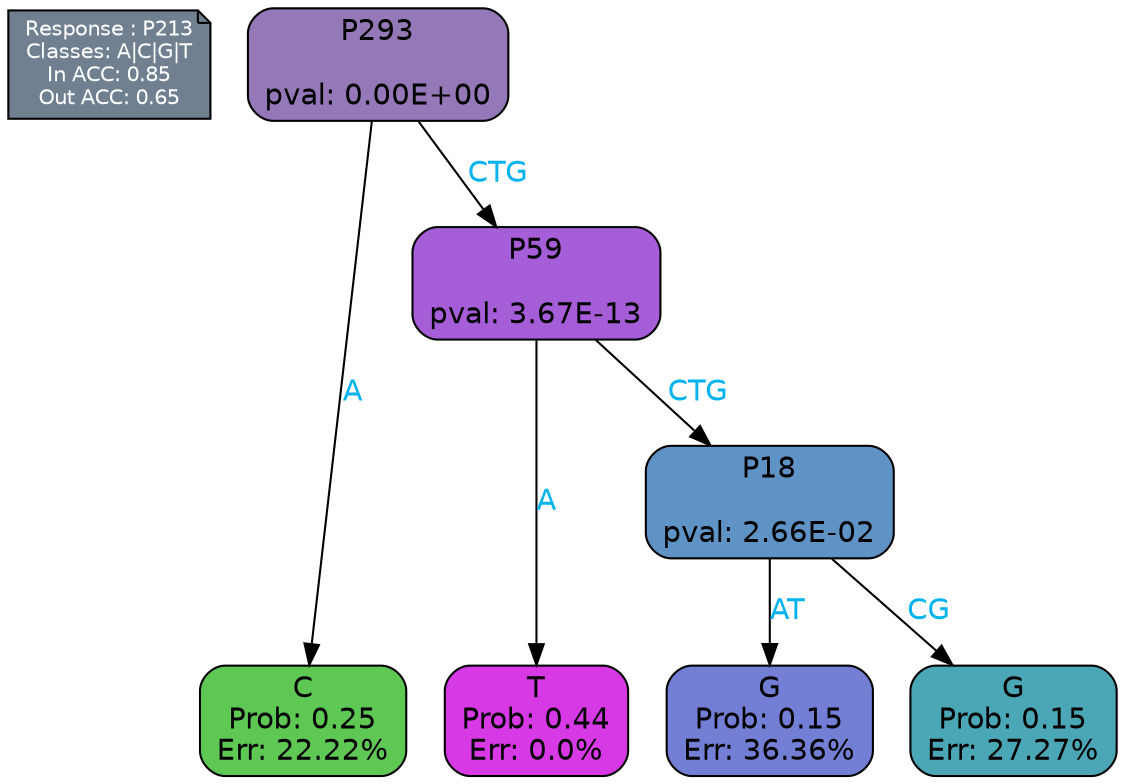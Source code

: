 digraph Tree {
node [shape=box, style="filled, rounded", color="black", fontname=helvetica] ;
graph [ranksep=equally, splines=polylines, bgcolor=transparent, dpi=600] ;
edge [fontname=helvetica] ;
LEGEND [label="Response : P213
Classes: A|C|G|T
In ACC: 0.85
Out ACC: 0.65
",shape=note,align=left,style=filled,fillcolor="slategray",fontcolor="white",fontsize=10];1 [label="P293

pval: 0.00E+00", fillcolor="#9478b7"] ;
2 [label="C
Prob: 0.25
Err: 22.22%", fillcolor="#5fc855"] ;
3 [label="P59

pval: 3.67E-13", fillcolor="#a65dd8"] ;
4 [label="T
Prob: 0.44
Err: 0.0%", fillcolor="#d739e5"] ;
5 [label="P18

pval: 2.66E-02", fillcolor="#5f93c5"] ;
6 [label="G
Prob: 0.15
Err: 36.36%", fillcolor="#737fd5"] ;
7 [label="G
Prob: 0.15
Err: 27.27%", fillcolor="#4ba7b6"] ;
1 -> 2 [label="A",fontcolor=deepskyblue2] ;
1 -> 3 [label="CTG",fontcolor=deepskyblue2] ;
3 -> 4 [label="A",fontcolor=deepskyblue2] ;
3 -> 5 [label="CTG",fontcolor=deepskyblue2] ;
5 -> 6 [label="AT",fontcolor=deepskyblue2] ;
5 -> 7 [label="CG",fontcolor=deepskyblue2] ;
{rank = same; 2;4;6;7;}{rank = same; LEGEND;1;}}